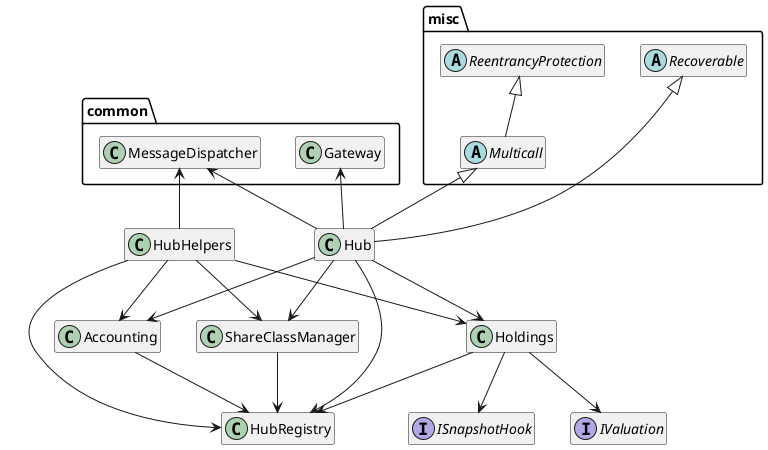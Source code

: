 @startuml
hide empty members

package misc {
    abstract Multicall
    abstract ReentrancyProtection
    abstract Recoverable
}

package common {
    class MessageDispatcher
    class Gateway
}

class Holdings
class HubRegistry
class ShareClassManager
class Accounting
class Hub
class HubHelpers

interface ISnapshotHook
interface IValuation

Hub -up-|> Multicall
Multicall -up-|> ReentrancyProtection
Hub -up-|> Recoverable

Hub --> Holdings
Hub --> HubRegistry
Hub --> ShareClassManager
Hub --> Accounting
HubHelpers --> Holdings
HubHelpers --> HubRegistry
HubHelpers --> ShareClassManager
HubHelpers --> Accounting
Hub -up-> MessageDispatcher
HubHelpers -up-> MessageDispatcher
Hub -up-> Gateway
Holdings --> IValuation
Holdings --> ISnapshotHook

Holdings --> HubRegistry
ShareClassManager --> HubRegistry
Accounting --> HubRegistry

@enduml
